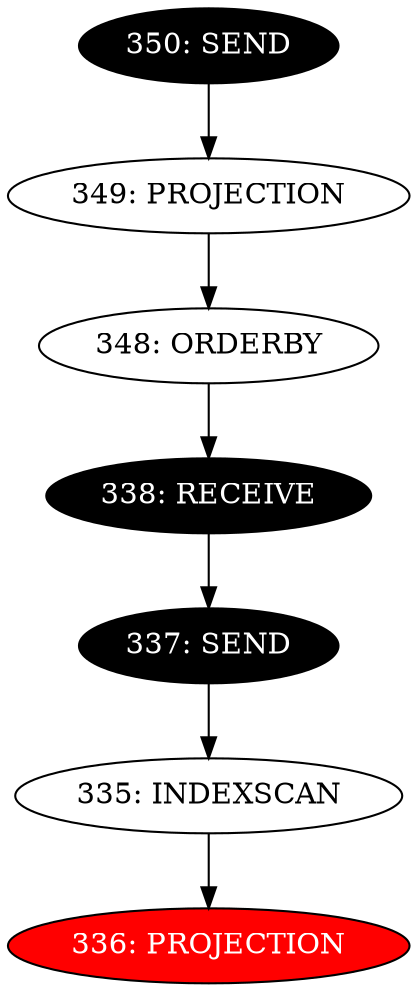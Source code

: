 digraph name {
335 [label="335: INDEXSCAN" ];
335 -> 336;
336 [label="336: PROJECTION" fontcolor="white" style="filled" fillcolor="red"];
337 [label="337: SEND" fontcolor="white" style="filled" fillcolor="black"];
337 -> 335;
338 [label="338: RECEIVE" fontcolor="white" style="filled" fillcolor="black"];
338 -> 337;
348 [label="348: ORDERBY" ];
348 -> 338;
349 [label="349: PROJECTION" ];
349 -> 348;
350 [label="350: SEND" fontcolor="white" style="filled" fillcolor="black"];
350 -> 349;

}

